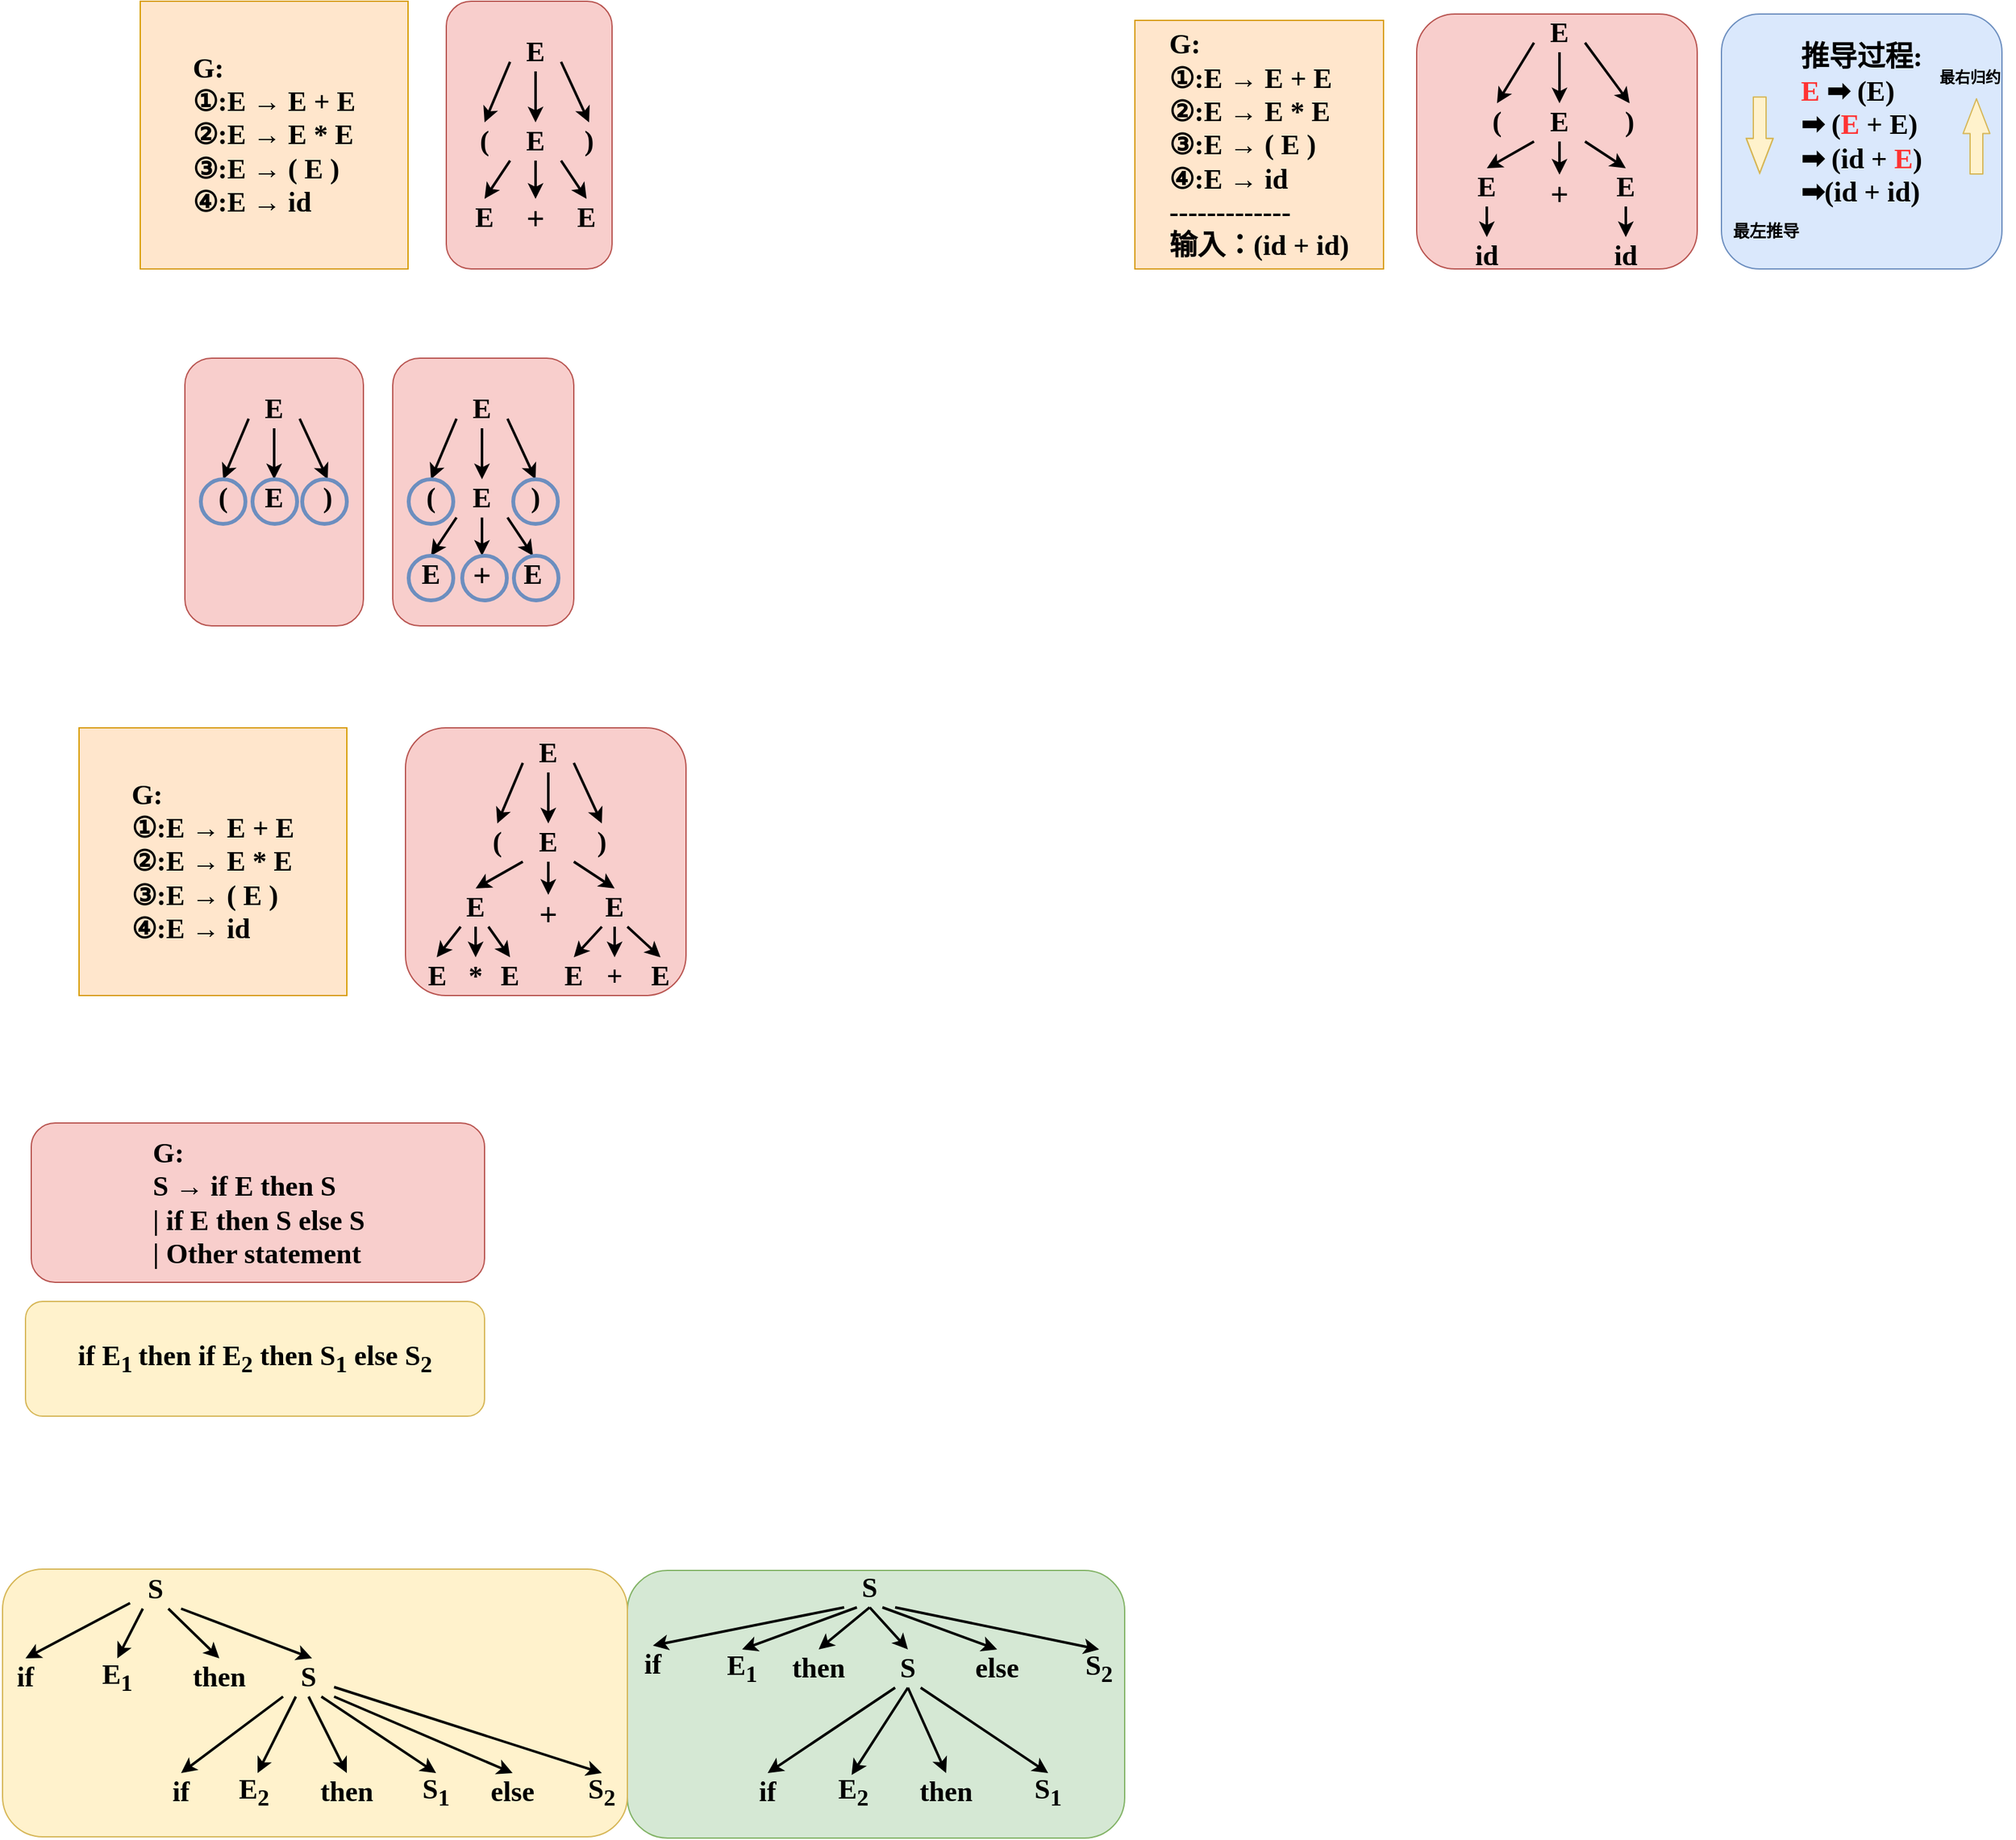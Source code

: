<mxfile version="14.5.1" type="device"><diagram id="zWPgkWNmWY27uH10Ckur" name="第 1 页"><mxGraphModel dx="853" dy="487" grid="1" gridSize="10" guides="1" tooltips="1" connect="1" arrows="1" fold="1" page="1" pageScale="1" pageWidth="827" pageHeight="1169" math="0" shadow="0"><root><mxCell id="0"/><mxCell id="1" parent="0"/><mxCell id="P1AYSlD_xzMt1r6g79AF-29" value="&lt;div style=&quot;text-align: left&quot;&gt;&lt;b style=&quot;font-size: 22px&quot;&gt;&lt;font face=&quot;Comic Sans MS&quot;&gt;推导过程:&lt;/font&gt;&lt;/b&gt;&lt;/div&gt;&lt;b style=&quot;font-size: 22px&quot;&gt;&lt;div style=&quot;text-align: left&quot;&gt;&lt;b&gt;&lt;font face=&quot;Comic Sans MS&quot;&gt;&lt;font color=&quot;#ff3333&quot;&gt;E&lt;/font&gt; ➡ (E)&lt;/font&gt;&lt;/b&gt;&lt;/div&gt;&lt;/b&gt;&lt;b style=&quot;font-size: 22px&quot;&gt;&lt;div style=&quot;text-align: left&quot;&gt;&lt;b&gt;&lt;font face=&quot;Comic Sans MS&quot;&gt;➡ (&lt;font color=&quot;#ff3333&quot;&gt;E&lt;/font&gt; + E)&lt;/font&gt;&lt;/b&gt;&lt;/div&gt;&lt;/b&gt;&lt;b style=&quot;font-size: 22px&quot;&gt;&lt;div style=&quot;text-align: left&quot;&gt;&lt;b&gt;&lt;font face=&quot;Comic Sans MS&quot;&gt;➡ (id + &lt;font color=&quot;#ff3333&quot;&gt;E&lt;/font&gt;)&lt;/font&gt;&lt;/b&gt;&lt;/div&gt;&lt;/b&gt;&lt;b style=&quot;font-size: 22px&quot;&gt;&lt;div style=&quot;text-align: left&quot;&gt;&lt;b&gt;&lt;font face=&quot;Comic Sans MS&quot;&gt;➡(id + id)&lt;/font&gt;&lt;/b&gt;&lt;/div&gt;&lt;/b&gt;&lt;b style=&quot;font-size: 22px&quot;&gt;&lt;font face=&quot;Comic Sans MS&quot; style=&quot;font-size: 22px&quot;&gt;&lt;br&gt;&lt;/font&gt;&lt;/b&gt;" style="rounded=1;whiteSpace=wrap;html=1;fillColor=#dae8fc;strokeColor=#6c8ebf;" vertex="1" parent="1"><mxGeometry x="1370" y="70" width="220" height="200" as="geometry"/></mxCell><mxCell id="THvR6s5AXf5VP6caWyhC-154" value="&lt;div style=&quot;text-align: left&quot;&gt;&lt;br&gt;&lt;/div&gt;" style="rounded=1;whiteSpace=wrap;html=1;fillColor=#d5e8d4;strokeColor=#82b366;" parent="1" vertex="1"><mxGeometry x="512" y="1291" width="390" height="210" as="geometry"/></mxCell><mxCell id="THvR6s5AXf5VP6caWyhC-153" value="&lt;div style=&quot;text-align: left&quot;&gt;&lt;br&gt;&lt;/div&gt;" style="rounded=1;whiteSpace=wrap;html=1;fillColor=#fff2cc;strokeColor=#d6b656;" parent="1" vertex="1"><mxGeometry x="22" y="1290" width="490" height="210" as="geometry"/></mxCell><mxCell id="THvR6s5AXf5VP6caWyhC-16" value="" style="rounded=1;whiteSpace=wrap;html=1;fillColor=#f8cecc;strokeColor=#b85450;" parent="1" vertex="1"><mxGeometry x="370" y="60" width="130" height="210" as="geometry"/></mxCell><mxCell id="THvR6s5AXf5VP6caWyhC-1" value="&lt;div style=&quot;text-align: left&quot;&gt;&lt;b&gt;&lt;font face=&quot;Comic Sans MS&quot; style=&quot;font-size: 22px&quot;&gt;G:&lt;/font&gt;&lt;/b&gt;&lt;/div&gt;&lt;div style=&quot;text-align: left&quot;&gt;&lt;font face=&quot;Comic Sans MS&quot;&gt;&lt;span style=&quot;font-size: 22px&quot;&gt;&lt;b&gt;①:E → E + E&lt;/b&gt;&lt;/span&gt;&lt;/font&gt;&lt;/div&gt;&lt;div style=&quot;text-align: left&quot;&gt;&lt;font face=&quot;Comic Sans MS&quot;&gt;&lt;span style=&quot;font-size: 22px&quot;&gt;&lt;b&gt;②:E → E * E&lt;/b&gt;&lt;/span&gt;&lt;/font&gt;&lt;/div&gt;&lt;div style=&quot;text-align: left&quot;&gt;&lt;font face=&quot;Comic Sans MS&quot;&gt;&lt;span style=&quot;font-size: 22px&quot;&gt;&lt;b&gt;③:E → ( E )&lt;/b&gt;&lt;/span&gt;&lt;/font&gt;&lt;/div&gt;&lt;div style=&quot;text-align: left&quot;&gt;&lt;font face=&quot;Comic Sans MS&quot;&gt;&lt;span style=&quot;font-size: 22px&quot;&gt;&lt;b&gt;④:E → id&lt;/b&gt;&lt;/span&gt;&lt;/font&gt;&lt;/div&gt;" style="whiteSpace=wrap;html=1;aspect=fixed;fillColor=#ffe6cc;strokeColor=#d79b00;" parent="1" vertex="1"><mxGeometry x="130" y="60" width="210" height="210" as="geometry"/></mxCell><mxCell id="THvR6s5AXf5VP6caWyhC-9" style="rounded=0;orthogonalLoop=1;jettySize=auto;html=1;exitX=0;exitY=0.75;exitDx=0;exitDy=0;entryX=0.5;entryY=0;entryDx=0;entryDy=0;strokeWidth=2;" parent="1" source="THvR6s5AXf5VP6caWyhC-2" target="THvR6s5AXf5VP6caWyhC-5" edge="1"><mxGeometry relative="1" as="geometry"/></mxCell><mxCell id="THvR6s5AXf5VP6caWyhC-10" style="edgeStyle=none;orthogonalLoop=1;jettySize=auto;html=1;exitX=1;exitY=0.75;exitDx=0;exitDy=0;entryX=0.5;entryY=0;entryDx=0;entryDy=0;strokeWidth=2;" parent="1" source="THvR6s5AXf5VP6caWyhC-2" target="THvR6s5AXf5VP6caWyhC-4" edge="1"><mxGeometry relative="1" as="geometry"/></mxCell><mxCell id="THvR6s5AXf5VP6caWyhC-12" style="edgeStyle=none;orthogonalLoop=1;jettySize=auto;html=1;entryX=0.5;entryY=0;entryDx=0;entryDy=0;strokeWidth=2;" parent="1" source="THvR6s5AXf5VP6caWyhC-2" target="THvR6s5AXf5VP6caWyhC-11" edge="1"><mxGeometry relative="1" as="geometry"/></mxCell><mxCell id="THvR6s5AXf5VP6caWyhC-2" value="&lt;b&gt;&lt;font style=&quot;font-size: 22px&quot; face=&quot;Comic Sans MS&quot;&gt;E&lt;/font&gt;&lt;/b&gt;" style="text;html=1;strokeColor=none;fillColor=none;align=center;verticalAlign=middle;whiteSpace=wrap;rounded=0;" parent="1" vertex="1"><mxGeometry x="420" y="85" width="40" height="30" as="geometry"/></mxCell><mxCell id="THvR6s5AXf5VP6caWyhC-3" value="&lt;b&gt;&lt;font style=&quot;font-size: 22px&quot; face=&quot;Comic Sans MS&quot;&gt;E&lt;/font&gt;&lt;/b&gt;" style="text;html=1;strokeColor=none;fillColor=none;align=center;verticalAlign=middle;whiteSpace=wrap;rounded=0;" parent="1" vertex="1"><mxGeometry x="380" y="215" width="40" height="30" as="geometry"/></mxCell><mxCell id="THvR6s5AXf5VP6caWyhC-4" value="&lt;b&gt;&lt;font style=&quot;font-size: 22px&quot; face=&quot;Comic Sans MS&quot;&gt;)&lt;/font&gt;&lt;/b&gt;" style="text;html=1;strokeColor=none;fillColor=none;align=center;verticalAlign=middle;whiteSpace=wrap;rounded=0;" parent="1" vertex="1"><mxGeometry x="462" y="155" width="40" height="30" as="geometry"/></mxCell><mxCell id="THvR6s5AXf5VP6caWyhC-5" value="&lt;b&gt;&lt;font style=&quot;font-size: 22px&quot; face=&quot;Comic Sans MS&quot;&gt;(&lt;/font&gt;&lt;/b&gt;" style="text;html=1;strokeColor=none;fillColor=none;align=center;verticalAlign=middle;whiteSpace=wrap;rounded=0;" parent="1" vertex="1"><mxGeometry x="380" y="155" width="40" height="30" as="geometry"/></mxCell><mxCell id="THvR6s5AXf5VP6caWyhC-6" value="&lt;b&gt;&lt;font style=&quot;font-size: 25px&quot; face=&quot;Comic Sans MS&quot;&gt;+&lt;/font&gt;&lt;/b&gt;" style="text;html=1;strokeColor=none;fillColor=none;align=center;verticalAlign=middle;whiteSpace=wrap;rounded=0;" parent="1" vertex="1"><mxGeometry x="420" y="215" width="40" height="30" as="geometry"/></mxCell><mxCell id="THvR6s5AXf5VP6caWyhC-7" value="&lt;b&gt;&lt;font style=&quot;font-size: 22px&quot; face=&quot;Comic Sans MS&quot;&gt;E&lt;/font&gt;&lt;/b&gt;" style="text;html=1;strokeColor=none;fillColor=none;align=center;verticalAlign=middle;whiteSpace=wrap;rounded=0;" parent="1" vertex="1"><mxGeometry x="460" y="215" width="40" height="30" as="geometry"/></mxCell><mxCell id="THvR6s5AXf5VP6caWyhC-13" style="edgeStyle=none;orthogonalLoop=1;jettySize=auto;html=1;exitX=0;exitY=1;exitDx=0;exitDy=0;entryX=0.5;entryY=0;entryDx=0;entryDy=0;strokeWidth=2;" parent="1" source="THvR6s5AXf5VP6caWyhC-11" target="THvR6s5AXf5VP6caWyhC-3" edge="1"><mxGeometry relative="1" as="geometry"/></mxCell><mxCell id="THvR6s5AXf5VP6caWyhC-14" style="edgeStyle=none;orthogonalLoop=1;jettySize=auto;html=1;exitX=1;exitY=1;exitDx=0;exitDy=0;entryX=0.5;entryY=0;entryDx=0;entryDy=0;strokeWidth=2;" parent="1" source="THvR6s5AXf5VP6caWyhC-11" target="THvR6s5AXf5VP6caWyhC-7" edge="1"><mxGeometry relative="1" as="geometry"/></mxCell><mxCell id="THvR6s5AXf5VP6caWyhC-15" style="edgeStyle=none;orthogonalLoop=1;jettySize=auto;html=1;exitX=0.5;exitY=1;exitDx=0;exitDy=0;entryX=0.5;entryY=0;entryDx=0;entryDy=0;strokeWidth=2;" parent="1" source="THvR6s5AXf5VP6caWyhC-11" target="THvR6s5AXf5VP6caWyhC-6" edge="1"><mxGeometry relative="1" as="geometry"/></mxCell><mxCell id="THvR6s5AXf5VP6caWyhC-11" value="&lt;b&gt;&lt;font style=&quot;font-size: 22px&quot; face=&quot;Comic Sans MS&quot;&gt;E&lt;/font&gt;&lt;/b&gt;" style="text;html=1;strokeColor=none;fillColor=none;align=center;verticalAlign=middle;whiteSpace=wrap;rounded=0;" parent="1" vertex="1"><mxGeometry x="420" y="155" width="40" height="30" as="geometry"/></mxCell><mxCell id="THvR6s5AXf5VP6caWyhC-31" value="" style="rounded=1;whiteSpace=wrap;html=1;fillColor=#f8cecc;strokeColor=#b85450;" parent="1" vertex="1"><mxGeometry x="165" y="340" width="140" height="210" as="geometry"/></mxCell><mxCell id="THvR6s5AXf5VP6caWyhC-32" style="rounded=0;orthogonalLoop=1;jettySize=auto;html=1;exitX=0;exitY=0.75;exitDx=0;exitDy=0;entryX=0.5;entryY=0;entryDx=0;entryDy=0;strokeWidth=2;" parent="1" source="THvR6s5AXf5VP6caWyhC-35" target="THvR6s5AXf5VP6caWyhC-38" edge="1"><mxGeometry relative="1" as="geometry"/></mxCell><mxCell id="THvR6s5AXf5VP6caWyhC-33" style="edgeStyle=none;orthogonalLoop=1;jettySize=auto;html=1;exitX=1;exitY=0.75;exitDx=0;exitDy=0;entryX=0.5;entryY=0;entryDx=0;entryDy=0;strokeWidth=2;" parent="1" source="THvR6s5AXf5VP6caWyhC-35" target="THvR6s5AXf5VP6caWyhC-37" edge="1"><mxGeometry relative="1" as="geometry"/></mxCell><mxCell id="THvR6s5AXf5VP6caWyhC-34" style="edgeStyle=none;orthogonalLoop=1;jettySize=auto;html=1;entryX=0.5;entryY=0;entryDx=0;entryDy=0;strokeWidth=2;" parent="1" source="THvR6s5AXf5VP6caWyhC-35" target="THvR6s5AXf5VP6caWyhC-44" edge="1"><mxGeometry relative="1" as="geometry"/></mxCell><mxCell id="THvR6s5AXf5VP6caWyhC-35" value="&lt;b&gt;&lt;font style=&quot;font-size: 22px&quot; face=&quot;Comic Sans MS&quot;&gt;E&lt;/font&gt;&lt;/b&gt;" style="text;html=1;strokeColor=none;fillColor=none;align=center;verticalAlign=middle;whiteSpace=wrap;rounded=0;" parent="1" vertex="1"><mxGeometry x="215" y="365" width="40" height="30" as="geometry"/></mxCell><mxCell id="THvR6s5AXf5VP6caWyhC-37" value="&lt;b&gt;&lt;font style=&quot;font-size: 22px&quot; face=&quot;Comic Sans MS&quot;&gt;)&lt;/font&gt;&lt;/b&gt;" style="text;html=1;strokeColor=none;fillColor=none;align=center;verticalAlign=middle;whiteSpace=wrap;rounded=0;" parent="1" vertex="1"><mxGeometry x="257" y="435" width="40" height="30" as="geometry"/></mxCell><mxCell id="THvR6s5AXf5VP6caWyhC-38" value="&lt;b&gt;&lt;font style=&quot;font-size: 22px&quot; face=&quot;Comic Sans MS&quot;&gt;(&lt;/font&gt;&lt;/b&gt;" style="text;html=1;strokeColor=none;fillColor=none;align=center;verticalAlign=middle;whiteSpace=wrap;rounded=0;" parent="1" vertex="1"><mxGeometry x="175" y="435" width="40" height="30" as="geometry"/></mxCell><mxCell id="THvR6s5AXf5VP6caWyhC-44" value="&lt;b&gt;&lt;font style=&quot;font-size: 22px&quot; face=&quot;Comic Sans MS&quot;&gt;E&lt;/font&gt;&lt;/b&gt;" style="text;html=1;strokeColor=none;fillColor=none;align=center;verticalAlign=middle;whiteSpace=wrap;rounded=0;" parent="1" vertex="1"><mxGeometry x="215" y="435" width="40" height="30" as="geometry"/></mxCell><mxCell id="THvR6s5AXf5VP6caWyhC-45" value="" style="rounded=1;whiteSpace=wrap;html=1;fillColor=#f8cecc;strokeColor=#b85450;" parent="1" vertex="1"><mxGeometry x="328" y="340" width="142" height="210" as="geometry"/></mxCell><mxCell id="THvR6s5AXf5VP6caWyhC-46" style="rounded=0;orthogonalLoop=1;jettySize=auto;html=1;exitX=0;exitY=0.75;exitDx=0;exitDy=0;entryX=0.5;entryY=0;entryDx=0;entryDy=0;strokeWidth=2;" parent="1" source="THvR6s5AXf5VP6caWyhC-49" target="THvR6s5AXf5VP6caWyhC-52" edge="1"><mxGeometry relative="1" as="geometry"/></mxCell><mxCell id="THvR6s5AXf5VP6caWyhC-47" style="edgeStyle=none;orthogonalLoop=1;jettySize=auto;html=1;exitX=1;exitY=0.75;exitDx=0;exitDy=0;entryX=0.5;entryY=0;entryDx=0;entryDy=0;strokeWidth=2;" parent="1" source="THvR6s5AXf5VP6caWyhC-49" target="THvR6s5AXf5VP6caWyhC-51" edge="1"><mxGeometry relative="1" as="geometry"/></mxCell><mxCell id="THvR6s5AXf5VP6caWyhC-48" style="edgeStyle=none;orthogonalLoop=1;jettySize=auto;html=1;entryX=0.5;entryY=0;entryDx=0;entryDy=0;strokeWidth=2;" parent="1" source="THvR6s5AXf5VP6caWyhC-49" target="THvR6s5AXf5VP6caWyhC-58" edge="1"><mxGeometry relative="1" as="geometry"/></mxCell><mxCell id="THvR6s5AXf5VP6caWyhC-49" value="&lt;b&gt;&lt;font style=&quot;font-size: 22px&quot; face=&quot;Comic Sans MS&quot;&gt;E&lt;/font&gt;&lt;/b&gt;" style="text;html=1;strokeColor=none;fillColor=none;align=center;verticalAlign=middle;whiteSpace=wrap;rounded=0;" parent="1" vertex="1"><mxGeometry x="378" y="365" width="40" height="30" as="geometry"/></mxCell><mxCell id="THvR6s5AXf5VP6caWyhC-50" value="&lt;b&gt;&lt;font style=&quot;font-size: 22px&quot; face=&quot;Comic Sans MS&quot;&gt;E&lt;/font&gt;&lt;/b&gt;" style="text;html=1;strokeColor=none;fillColor=none;align=center;verticalAlign=middle;whiteSpace=wrap;rounded=0;" parent="1" vertex="1"><mxGeometry x="338" y="495" width="40" height="30" as="geometry"/></mxCell><mxCell id="THvR6s5AXf5VP6caWyhC-51" value="&lt;b&gt;&lt;font style=&quot;font-size: 22px&quot; face=&quot;Comic Sans MS&quot;&gt;)&lt;/font&gt;&lt;/b&gt;" style="text;html=1;strokeColor=none;fillColor=none;align=center;verticalAlign=middle;whiteSpace=wrap;rounded=0;" parent="1" vertex="1"><mxGeometry x="420" y="435" width="40" height="30" as="geometry"/></mxCell><mxCell id="THvR6s5AXf5VP6caWyhC-52" value="&lt;b&gt;&lt;font style=&quot;font-size: 22px&quot; face=&quot;Comic Sans MS&quot;&gt;(&lt;/font&gt;&lt;/b&gt;" style="text;html=1;strokeColor=none;fillColor=none;align=center;verticalAlign=middle;whiteSpace=wrap;rounded=0;" parent="1" vertex="1"><mxGeometry x="338" y="435" width="40" height="30" as="geometry"/></mxCell><mxCell id="THvR6s5AXf5VP6caWyhC-53" value="&lt;b&gt;&lt;font style=&quot;font-size: 25px&quot; face=&quot;Comic Sans MS&quot;&gt;+&lt;/font&gt;&lt;/b&gt;" style="text;html=1;strokeColor=none;fillColor=none;align=center;verticalAlign=middle;whiteSpace=wrap;rounded=0;" parent="1" vertex="1"><mxGeometry x="378" y="495" width="40" height="30" as="geometry"/></mxCell><mxCell id="THvR6s5AXf5VP6caWyhC-54" value="&lt;b&gt;&lt;font style=&quot;font-size: 22px&quot; face=&quot;Comic Sans MS&quot;&gt;E&lt;/font&gt;&lt;/b&gt;" style="text;html=1;strokeColor=none;fillColor=none;align=center;verticalAlign=middle;whiteSpace=wrap;rounded=0;" parent="1" vertex="1"><mxGeometry x="418" y="495" width="40" height="30" as="geometry"/></mxCell><mxCell id="THvR6s5AXf5VP6caWyhC-55" style="edgeStyle=none;orthogonalLoop=1;jettySize=auto;html=1;exitX=0;exitY=1;exitDx=0;exitDy=0;entryX=0.5;entryY=0;entryDx=0;entryDy=0;strokeWidth=2;" parent="1" source="THvR6s5AXf5VP6caWyhC-58" target="THvR6s5AXf5VP6caWyhC-50" edge="1"><mxGeometry relative="1" as="geometry"/></mxCell><mxCell id="THvR6s5AXf5VP6caWyhC-56" style="edgeStyle=none;orthogonalLoop=1;jettySize=auto;html=1;exitX=1;exitY=1;exitDx=0;exitDy=0;entryX=0.5;entryY=0;entryDx=0;entryDy=0;strokeWidth=2;" parent="1" source="THvR6s5AXf5VP6caWyhC-58" target="THvR6s5AXf5VP6caWyhC-54" edge="1"><mxGeometry relative="1" as="geometry"/></mxCell><mxCell id="THvR6s5AXf5VP6caWyhC-57" style="edgeStyle=none;orthogonalLoop=1;jettySize=auto;html=1;exitX=0.5;exitY=1;exitDx=0;exitDy=0;entryX=0.5;entryY=0;entryDx=0;entryDy=0;strokeWidth=2;" parent="1" source="THvR6s5AXf5VP6caWyhC-58" target="THvR6s5AXf5VP6caWyhC-53" edge="1"><mxGeometry relative="1" as="geometry"/></mxCell><mxCell id="THvR6s5AXf5VP6caWyhC-58" value="&lt;b&gt;&lt;font style=&quot;font-size: 22px&quot; face=&quot;Comic Sans MS&quot;&gt;E&lt;/font&gt;&lt;/b&gt;" style="text;html=1;strokeColor=none;fillColor=none;align=center;verticalAlign=middle;whiteSpace=wrap;rounded=0;" parent="1" vertex="1"><mxGeometry x="378" y="435" width="40" height="30" as="geometry"/></mxCell><mxCell id="THvR6s5AXf5VP6caWyhC-59" value="" style="ellipse;whiteSpace=wrap;html=1;aspect=fixed;strokeColor=#6c8ebf;fillColor=none;strokeWidth=3;" parent="1" vertex="1"><mxGeometry x="177.5" y="435" width="35" height="35" as="geometry"/></mxCell><mxCell id="THvR6s5AXf5VP6caWyhC-60" value="" style="ellipse;whiteSpace=wrap;html=1;aspect=fixed;strokeColor=#6c8ebf;fillColor=none;strokeWidth=3;" parent="1" vertex="1"><mxGeometry x="218" y="435" width="35" height="35" as="geometry"/></mxCell><mxCell id="THvR6s5AXf5VP6caWyhC-61" value="" style="ellipse;whiteSpace=wrap;html=1;aspect=fixed;strokeColor=#6c8ebf;fillColor=none;strokeWidth=3;" parent="1" vertex="1"><mxGeometry x="257" y="435" width="35" height="35" as="geometry"/></mxCell><mxCell id="THvR6s5AXf5VP6caWyhC-63" value="" style="ellipse;whiteSpace=wrap;html=1;aspect=fixed;strokeColor=#6c8ebf;fillColor=none;strokeWidth=3;" parent="1" vertex="1"><mxGeometry x="340.5" y="435" width="35" height="35" as="geometry"/></mxCell><mxCell id="THvR6s5AXf5VP6caWyhC-64" value="" style="ellipse;whiteSpace=wrap;html=1;aspect=fixed;strokeColor=#6c8ebf;fillColor=none;strokeWidth=3;" parent="1" vertex="1"><mxGeometry x="423" y="495" width="35" height="35" as="geometry"/></mxCell><mxCell id="THvR6s5AXf5VP6caWyhC-65" value="" style="ellipse;whiteSpace=wrap;html=1;aspect=fixed;strokeColor=#6c8ebf;fillColor=none;strokeWidth=3;" parent="1" vertex="1"><mxGeometry x="340.5" y="495" width="35" height="35" as="geometry"/></mxCell><mxCell id="THvR6s5AXf5VP6caWyhC-66" value="" style="ellipse;whiteSpace=wrap;html=1;aspect=fixed;strokeColor=#6c8ebf;fillColor=none;strokeWidth=3;" parent="1" vertex="1"><mxGeometry x="382.5" y="495" width="35" height="35" as="geometry"/></mxCell><mxCell id="THvR6s5AXf5VP6caWyhC-67" value="" style="ellipse;whiteSpace=wrap;html=1;aspect=fixed;strokeColor=#6c8ebf;fillColor=none;strokeWidth=3;" parent="1" vertex="1"><mxGeometry x="422.5" y="435" width="35" height="35" as="geometry"/></mxCell><mxCell id="THvR6s5AXf5VP6caWyhC-69" value="" style="rounded=1;whiteSpace=wrap;html=1;fillColor=#f8cecc;strokeColor=#b85450;" parent="1" vertex="1"><mxGeometry x="338" y="630" width="220" height="210" as="geometry"/></mxCell><mxCell id="THvR6s5AXf5VP6caWyhC-70" value="&lt;div style=&quot;text-align: left&quot;&gt;&lt;b&gt;&lt;font face=&quot;Comic Sans MS&quot; style=&quot;font-size: 22px&quot;&gt;G:&lt;/font&gt;&lt;/b&gt;&lt;/div&gt;&lt;div style=&quot;text-align: left&quot;&gt;&lt;font face=&quot;Comic Sans MS&quot;&gt;&lt;span style=&quot;font-size: 22px&quot;&gt;&lt;b&gt;①:E → E + E&lt;/b&gt;&lt;/span&gt;&lt;/font&gt;&lt;/div&gt;&lt;div style=&quot;text-align: left&quot;&gt;&lt;font face=&quot;Comic Sans MS&quot;&gt;&lt;span style=&quot;font-size: 22px&quot;&gt;&lt;b&gt;②:E → E * E&lt;/b&gt;&lt;/span&gt;&lt;/font&gt;&lt;/div&gt;&lt;div style=&quot;text-align: left&quot;&gt;&lt;font face=&quot;Comic Sans MS&quot;&gt;&lt;span style=&quot;font-size: 22px&quot;&gt;&lt;b&gt;③:E → ( E )&lt;/b&gt;&lt;/span&gt;&lt;/font&gt;&lt;/div&gt;&lt;div style=&quot;text-align: left&quot;&gt;&lt;font face=&quot;Comic Sans MS&quot;&gt;&lt;span style=&quot;font-size: 22px&quot;&gt;&lt;b&gt;④:E → id&lt;/b&gt;&lt;/span&gt;&lt;/font&gt;&lt;/div&gt;" style="whiteSpace=wrap;html=1;aspect=fixed;fillColor=#ffe6cc;strokeColor=#d79b00;" parent="1" vertex="1"><mxGeometry x="82" y="630" width="210" height="210" as="geometry"/></mxCell><mxCell id="THvR6s5AXf5VP6caWyhC-71" style="rounded=0;orthogonalLoop=1;jettySize=auto;html=1;exitX=0;exitY=0.75;exitDx=0;exitDy=0;entryX=0.5;entryY=0;entryDx=0;entryDy=0;strokeWidth=2;" parent="1" source="THvR6s5AXf5VP6caWyhC-74" target="THvR6s5AXf5VP6caWyhC-77" edge="1"><mxGeometry relative="1" as="geometry"/></mxCell><mxCell id="THvR6s5AXf5VP6caWyhC-72" style="edgeStyle=none;orthogonalLoop=1;jettySize=auto;html=1;exitX=1;exitY=0.75;exitDx=0;exitDy=0;entryX=0.5;entryY=0;entryDx=0;entryDy=0;strokeWidth=2;" parent="1" source="THvR6s5AXf5VP6caWyhC-74" target="THvR6s5AXf5VP6caWyhC-76" edge="1"><mxGeometry relative="1" as="geometry"/></mxCell><mxCell id="THvR6s5AXf5VP6caWyhC-73" style="edgeStyle=none;orthogonalLoop=1;jettySize=auto;html=1;entryX=0.5;entryY=0;entryDx=0;entryDy=0;strokeWidth=2;" parent="1" source="THvR6s5AXf5VP6caWyhC-74" target="THvR6s5AXf5VP6caWyhC-83" edge="1"><mxGeometry relative="1" as="geometry"/></mxCell><mxCell id="THvR6s5AXf5VP6caWyhC-74" value="&lt;b&gt;&lt;font style=&quot;font-size: 22px&quot; face=&quot;Comic Sans MS&quot;&gt;E&lt;/font&gt;&lt;/b&gt;" style="text;html=1;strokeColor=none;fillColor=none;align=center;verticalAlign=middle;whiteSpace=wrap;rounded=0;" parent="1" vertex="1"><mxGeometry x="430" y="635" width="40" height="30" as="geometry"/></mxCell><mxCell id="THvR6s5AXf5VP6caWyhC-88" style="edgeStyle=none;orthogonalLoop=1;jettySize=auto;html=1;entryX=0.5;entryY=0;entryDx=0;entryDy=0;strokeWidth=2;" parent="1" source="THvR6s5AXf5VP6caWyhC-75" target="THvR6s5AXf5VP6caWyhC-85" edge="1"><mxGeometry relative="1" as="geometry"/></mxCell><mxCell id="THvR6s5AXf5VP6caWyhC-89" style="edgeStyle=none;orthogonalLoop=1;jettySize=auto;html=1;exitX=0.75;exitY=1;exitDx=0;exitDy=0;entryX=0.5;entryY=0;entryDx=0;entryDy=0;strokeWidth=2;" parent="1" source="THvR6s5AXf5VP6caWyhC-75" target="THvR6s5AXf5VP6caWyhC-84" edge="1"><mxGeometry relative="1" as="geometry"/></mxCell><mxCell id="THvR6s5AXf5VP6caWyhC-91" style="edgeStyle=none;orthogonalLoop=1;jettySize=auto;html=1;exitX=0.5;exitY=1;exitDx=0;exitDy=0;entryX=0.5;entryY=0;entryDx=0;entryDy=0;strokeWidth=2;" parent="1" source="THvR6s5AXf5VP6caWyhC-75" target="THvR6s5AXf5VP6caWyhC-90" edge="1"><mxGeometry relative="1" as="geometry"/></mxCell><mxCell id="THvR6s5AXf5VP6caWyhC-75" value="&lt;b&gt;&lt;font style=&quot;font-size: 22px&quot; face=&quot;Comic Sans MS&quot;&gt;E&lt;/font&gt;&lt;/b&gt;" style="text;html=1;strokeColor=none;fillColor=none;align=center;verticalAlign=middle;whiteSpace=wrap;rounded=0;" parent="1" vertex="1"><mxGeometry x="373" y="756" width="40" height="30" as="geometry"/></mxCell><mxCell id="THvR6s5AXf5VP6caWyhC-76" value="&lt;b&gt;&lt;font style=&quot;font-size: 22px&quot; face=&quot;Comic Sans MS&quot;&gt;)&lt;/font&gt;&lt;/b&gt;" style="text;html=1;strokeColor=none;fillColor=none;align=center;verticalAlign=middle;whiteSpace=wrap;rounded=0;" parent="1" vertex="1"><mxGeometry x="472" y="705" width="40" height="30" as="geometry"/></mxCell><mxCell id="THvR6s5AXf5VP6caWyhC-77" value="&lt;b&gt;&lt;font style=&quot;font-size: 22px&quot; face=&quot;Comic Sans MS&quot;&gt;(&lt;/font&gt;&lt;/b&gt;" style="text;html=1;strokeColor=none;fillColor=none;align=center;verticalAlign=middle;whiteSpace=wrap;rounded=0;" parent="1" vertex="1"><mxGeometry x="390" y="705" width="40" height="30" as="geometry"/></mxCell><mxCell id="THvR6s5AXf5VP6caWyhC-78" value="&lt;b&gt;&lt;font style=&quot;font-size: 25px&quot; face=&quot;Comic Sans MS&quot;&gt;+&lt;/font&gt;&lt;/b&gt;" style="text;html=1;strokeColor=none;fillColor=none;align=center;verticalAlign=middle;whiteSpace=wrap;rounded=0;" parent="1" vertex="1"><mxGeometry x="430" y="761" width="40" height="30" as="geometry"/></mxCell><mxCell id="THvR6s5AXf5VP6caWyhC-93" style="edgeStyle=none;orthogonalLoop=1;jettySize=auto;html=1;exitX=0.25;exitY=1;exitDx=0;exitDy=0;entryX=0.5;entryY=0;entryDx=0;entryDy=0;strokeWidth=2;" parent="1" source="THvR6s5AXf5VP6caWyhC-79" target="THvR6s5AXf5VP6caWyhC-87" edge="1"><mxGeometry relative="1" as="geometry"/></mxCell><mxCell id="THvR6s5AXf5VP6caWyhC-94" style="edgeStyle=none;orthogonalLoop=1;jettySize=auto;html=1;exitX=0.75;exitY=1;exitDx=0;exitDy=0;entryX=0.5;entryY=0;entryDx=0;entryDy=0;strokeWidth=2;" parent="1" source="THvR6s5AXf5VP6caWyhC-79" target="THvR6s5AXf5VP6caWyhC-86" edge="1"><mxGeometry relative="1" as="geometry"/></mxCell><mxCell id="THvR6s5AXf5VP6caWyhC-95" style="edgeStyle=none;orthogonalLoop=1;jettySize=auto;html=1;exitX=0.5;exitY=1;exitDx=0;exitDy=0;entryX=0.5;entryY=0;entryDx=0;entryDy=0;strokeWidth=2;" parent="1" source="THvR6s5AXf5VP6caWyhC-79" target="THvR6s5AXf5VP6caWyhC-92" edge="1"><mxGeometry relative="1" as="geometry"/></mxCell><mxCell id="THvR6s5AXf5VP6caWyhC-79" value="&lt;b&gt;&lt;font style=&quot;font-size: 22px&quot; face=&quot;Comic Sans MS&quot;&gt;E&lt;/font&gt;&lt;/b&gt;" style="text;html=1;strokeColor=none;fillColor=none;align=center;verticalAlign=middle;whiteSpace=wrap;rounded=0;" parent="1" vertex="1"><mxGeometry x="482" y="756" width="40" height="30" as="geometry"/></mxCell><mxCell id="THvR6s5AXf5VP6caWyhC-80" style="edgeStyle=none;orthogonalLoop=1;jettySize=auto;html=1;exitX=0;exitY=1;exitDx=0;exitDy=0;entryX=0.5;entryY=0;entryDx=0;entryDy=0;strokeWidth=2;" parent="1" source="THvR6s5AXf5VP6caWyhC-83" target="THvR6s5AXf5VP6caWyhC-75" edge="1"><mxGeometry relative="1" as="geometry"/></mxCell><mxCell id="THvR6s5AXf5VP6caWyhC-81" style="edgeStyle=none;orthogonalLoop=1;jettySize=auto;html=1;exitX=1;exitY=1;exitDx=0;exitDy=0;entryX=0.5;entryY=0;entryDx=0;entryDy=0;strokeWidth=2;" parent="1" source="THvR6s5AXf5VP6caWyhC-83" target="THvR6s5AXf5VP6caWyhC-79" edge="1"><mxGeometry relative="1" as="geometry"/></mxCell><mxCell id="THvR6s5AXf5VP6caWyhC-82" style="edgeStyle=none;orthogonalLoop=1;jettySize=auto;html=1;exitX=0.5;exitY=1;exitDx=0;exitDy=0;entryX=0.5;entryY=0;entryDx=0;entryDy=0;strokeWidth=2;" parent="1" source="THvR6s5AXf5VP6caWyhC-83" target="THvR6s5AXf5VP6caWyhC-78" edge="1"><mxGeometry relative="1" as="geometry"/></mxCell><mxCell id="THvR6s5AXf5VP6caWyhC-83" value="&lt;b&gt;&lt;font style=&quot;font-size: 22px&quot; face=&quot;Comic Sans MS&quot;&gt;E&lt;/font&gt;&lt;/b&gt;" style="text;html=1;strokeColor=none;fillColor=none;align=center;verticalAlign=middle;whiteSpace=wrap;rounded=0;" parent="1" vertex="1"><mxGeometry x="430" y="705" width="40" height="30" as="geometry"/></mxCell><mxCell id="THvR6s5AXf5VP6caWyhC-84" value="&lt;b&gt;&lt;font style=&quot;font-size: 22px&quot; face=&quot;Comic Sans MS&quot;&gt;E&lt;/font&gt;&lt;/b&gt;" style="text;html=1;strokeColor=none;fillColor=none;align=center;verticalAlign=middle;whiteSpace=wrap;rounded=0;" parent="1" vertex="1"><mxGeometry x="400" y="810" width="40" height="30" as="geometry"/></mxCell><mxCell id="THvR6s5AXf5VP6caWyhC-85" value="&lt;b&gt;&lt;font style=&quot;font-size: 22px&quot; face=&quot;Comic Sans MS&quot;&gt;E&lt;/font&gt;&lt;/b&gt;" style="text;html=1;strokeColor=none;fillColor=none;align=center;verticalAlign=middle;whiteSpace=wrap;rounded=0;" parent="1" vertex="1"><mxGeometry x="342.5" y="810" width="40" height="30" as="geometry"/></mxCell><mxCell id="THvR6s5AXf5VP6caWyhC-86" value="&lt;b&gt;&lt;font style=&quot;font-size: 22px&quot; face=&quot;Comic Sans MS&quot;&gt;E&lt;/font&gt;&lt;/b&gt;" style="text;html=1;strokeColor=none;fillColor=none;align=center;verticalAlign=middle;whiteSpace=wrap;rounded=0;" parent="1" vertex="1"><mxGeometry x="518" y="810" width="40" height="30" as="geometry"/></mxCell><mxCell id="THvR6s5AXf5VP6caWyhC-87" value="&lt;b&gt;&lt;font style=&quot;font-size: 22px&quot; face=&quot;Comic Sans MS&quot;&gt;E&lt;/font&gt;&lt;/b&gt;" style="text;html=1;strokeColor=none;fillColor=none;align=center;verticalAlign=middle;whiteSpace=wrap;rounded=0;" parent="1" vertex="1"><mxGeometry x="450" y="810" width="40" height="30" as="geometry"/></mxCell><mxCell id="THvR6s5AXf5VP6caWyhC-90" value="&lt;b&gt;&lt;font style=&quot;font-size: 22px&quot; face=&quot;Comic Sans MS&quot;&gt;*&lt;/font&gt;&lt;/b&gt;" style="text;html=1;strokeColor=none;fillColor=none;align=center;verticalAlign=middle;whiteSpace=wrap;rounded=0;" parent="1" vertex="1"><mxGeometry x="373" y="810" width="40" height="30" as="geometry"/></mxCell><mxCell id="THvR6s5AXf5VP6caWyhC-92" value="&lt;b&gt;&lt;font style=&quot;font-size: 22px&quot; face=&quot;Comic Sans MS&quot;&gt;+&lt;/font&gt;&lt;/b&gt;" style="text;html=1;strokeColor=none;fillColor=none;align=center;verticalAlign=middle;whiteSpace=wrap;rounded=0;" parent="1" vertex="1"><mxGeometry x="482" y="810" width="40" height="30" as="geometry"/></mxCell><mxCell id="THvR6s5AXf5VP6caWyhC-101" value="&lt;div style=&quot;font-family: &amp;#34;helvetica&amp;#34; ; text-align: left&quot;&gt;&lt;font face=&quot;Comic Sans MS&quot; style=&quot;font-size: 22px&quot;&gt;&lt;b&gt;G:&lt;/b&gt;&lt;/font&gt;&lt;/div&gt;&lt;div style=&quot;font-family: &amp;#34;helvetica&amp;#34; ; text-align: left&quot;&gt;&lt;font face=&quot;Comic Sans MS&quot;&gt;&lt;span style=&quot;font-size: 22px&quot;&gt;&lt;b&gt;S → if E then S&lt;/b&gt;&lt;/span&gt;&lt;/font&gt;&lt;/div&gt;&lt;div style=&quot;font-family: &amp;#34;helvetica&amp;#34; ; text-align: left&quot;&gt;&lt;font face=&quot;Comic Sans MS&quot;&gt;&lt;span style=&quot;font-size: 22px&quot;&gt;&lt;b&gt;| if E then S else S&lt;/b&gt;&lt;/span&gt;&lt;/font&gt;&lt;/div&gt;&lt;div style=&quot;font-family: &amp;#34;helvetica&amp;#34; ; text-align: left&quot;&gt;&lt;font face=&quot;Comic Sans MS&quot;&gt;&lt;span style=&quot;font-size: 22px&quot;&gt;&lt;b&gt;| Other statement&lt;/b&gt;&lt;/span&gt;&lt;/font&gt;&lt;/div&gt;" style="rounded=1;whiteSpace=wrap;html=1;fillColor=#f8cecc;strokeColor=#b85450;" parent="1" vertex="1"><mxGeometry x="44.5" y="940" width="355.5" height="125" as="geometry"/></mxCell><mxCell id="THvR6s5AXf5VP6caWyhC-102" value="&lt;div style=&quot;text-align: left&quot;&gt;&lt;font face=&quot;Comic Sans MS&quot;&gt;&lt;span style=&quot;font-size: 22px&quot;&gt;&lt;b&gt;if E&lt;sub&gt;1&amp;nbsp;&lt;/sub&gt;then if E&lt;sub&gt;2&lt;/sub&gt; then S&lt;sub&gt;1&lt;/sub&gt; else S&lt;sub&gt;2&lt;/sub&gt;&lt;/b&gt;&lt;/span&gt;&lt;/font&gt;&lt;/div&gt;" style="rounded=1;whiteSpace=wrap;html=1;fillColor=#fff2cc;strokeColor=#d6b656;" parent="1" vertex="1"><mxGeometry x="40" y="1080" width="360" height="90" as="geometry"/></mxCell><mxCell id="THvR6s5AXf5VP6caWyhC-121" style="edgeStyle=none;orthogonalLoop=1;jettySize=auto;html=1;entryX=0.5;entryY=0;entryDx=0;entryDy=0;strokeWidth=2;" parent="1" source="THvR6s5AXf5VP6caWyhC-103" target="THvR6s5AXf5VP6caWyhC-104" edge="1"><mxGeometry relative="1" as="geometry"/></mxCell><mxCell id="THvR6s5AXf5VP6caWyhC-122" style="edgeStyle=none;orthogonalLoop=1;jettySize=auto;html=1;exitX=0.25;exitY=1;exitDx=0;exitDy=0;entryX=0.5;entryY=0;entryDx=0;entryDy=0;strokeWidth=2;" parent="1" source="THvR6s5AXf5VP6caWyhC-103" target="THvR6s5AXf5VP6caWyhC-105" edge="1"><mxGeometry relative="1" as="geometry"/></mxCell><mxCell id="THvR6s5AXf5VP6caWyhC-123" style="edgeStyle=none;orthogonalLoop=1;jettySize=auto;html=1;exitX=0.75;exitY=1;exitDx=0;exitDy=0;entryX=0.5;entryY=0;entryDx=0;entryDy=0;strokeWidth=2;" parent="1" source="THvR6s5AXf5VP6caWyhC-103" target="THvR6s5AXf5VP6caWyhC-107" edge="1"><mxGeometry relative="1" as="geometry"/></mxCell><mxCell id="THvR6s5AXf5VP6caWyhC-124" style="edgeStyle=none;orthogonalLoop=1;jettySize=auto;html=1;exitX=1;exitY=1;exitDx=0;exitDy=0;entryX=0.568;entryY=-0.002;entryDx=0;entryDy=0;entryPerimeter=0;strokeWidth=2;" parent="1" source="THvR6s5AXf5VP6caWyhC-103" target="THvR6s5AXf5VP6caWyhC-109" edge="1"><mxGeometry relative="1" as="geometry"/></mxCell><mxCell id="THvR6s5AXf5VP6caWyhC-103" value="&lt;b&gt;&lt;font style=&quot;font-size: 22px&quot; face=&quot;Comic Sans MS&quot;&gt;S&lt;/font&gt;&lt;/b&gt;" style="text;html=1;strokeColor=none;fillColor=none;align=center;verticalAlign=middle;whiteSpace=wrap;rounded=0;" parent="1" vertex="1"><mxGeometry x="122" y="1291" width="40" height="30" as="geometry"/></mxCell><mxCell id="THvR6s5AXf5VP6caWyhC-104" value="&lt;b&gt;&lt;font style=&quot;font-size: 22px&quot; face=&quot;Comic Sans MS&quot;&gt;if&lt;/font&gt;&lt;/b&gt;" style="text;html=1;strokeColor=none;fillColor=none;align=center;verticalAlign=middle;whiteSpace=wrap;rounded=0;" parent="1" vertex="1"><mxGeometry x="20" y="1360" width="40" height="30" as="geometry"/></mxCell><mxCell id="THvR6s5AXf5VP6caWyhC-105" value="&lt;b style=&quot;font-family: &amp;#34;comic sans ms&amp;#34; ; font-size: 22px ; text-align: left&quot;&gt;E&lt;sub&gt;1&lt;/sub&gt;&lt;/b&gt;" style="text;html=1;strokeColor=none;fillColor=none;align=center;verticalAlign=middle;whiteSpace=wrap;rounded=0;" parent="1" vertex="1"><mxGeometry x="92" y="1360" width="40" height="30" as="geometry"/></mxCell><mxCell id="THvR6s5AXf5VP6caWyhC-107" value="&lt;b&gt;&lt;font style=&quot;font-size: 22px&quot; face=&quot;Comic Sans MS&quot;&gt;then&lt;/font&gt;&lt;/b&gt;" style="text;html=1;strokeColor=none;fillColor=none;align=center;verticalAlign=middle;whiteSpace=wrap;rounded=0;" parent="1" vertex="1"><mxGeometry x="172" y="1360" width="40" height="30" as="geometry"/></mxCell><mxCell id="THvR6s5AXf5VP6caWyhC-125" style="edgeStyle=none;orthogonalLoop=1;jettySize=auto;html=1;entryX=0.5;entryY=0;entryDx=0;entryDy=0;strokeWidth=2;" parent="1" source="THvR6s5AXf5VP6caWyhC-109" target="THvR6s5AXf5VP6caWyhC-115" edge="1"><mxGeometry relative="1" as="geometry"/></mxCell><mxCell id="THvR6s5AXf5VP6caWyhC-126" style="edgeStyle=none;orthogonalLoop=1;jettySize=auto;html=1;exitX=0.25;exitY=1;exitDx=0;exitDy=0;entryX=0.5;entryY=0;entryDx=0;entryDy=0;strokeWidth=2;" parent="1" source="THvR6s5AXf5VP6caWyhC-109" target="THvR6s5AXf5VP6caWyhC-119" edge="1"><mxGeometry relative="1" as="geometry"/></mxCell><mxCell id="THvR6s5AXf5VP6caWyhC-127" style="edgeStyle=none;orthogonalLoop=1;jettySize=auto;html=1;entryX=0.5;entryY=0;entryDx=0;entryDy=0;strokeWidth=2;exitX=0.5;exitY=1;exitDx=0;exitDy=0;" parent="1" source="THvR6s5AXf5VP6caWyhC-109" target="THvR6s5AXf5VP6caWyhC-120" edge="1"><mxGeometry relative="1" as="geometry"/></mxCell><mxCell id="THvR6s5AXf5VP6caWyhC-128" style="edgeStyle=none;orthogonalLoop=1;jettySize=auto;html=1;exitX=0.75;exitY=1;exitDx=0;exitDy=0;entryX=0.5;entryY=0;entryDx=0;entryDy=0;strokeWidth=2;" parent="1" source="THvR6s5AXf5VP6caWyhC-109" target="THvR6s5AXf5VP6caWyhC-114" edge="1"><mxGeometry relative="1" as="geometry"/></mxCell><mxCell id="THvR6s5AXf5VP6caWyhC-130" style="edgeStyle=none;orthogonalLoop=1;jettySize=auto;html=1;exitX=1;exitY=1;exitDx=0;exitDy=0;entryX=0.5;entryY=0;entryDx=0;entryDy=0;strokeWidth=2;" parent="1" source="THvR6s5AXf5VP6caWyhC-109" target="THvR6s5AXf5VP6caWyhC-129" edge="1"><mxGeometry relative="1" as="geometry"/></mxCell><mxCell id="THvR6s5AXf5VP6caWyhC-131" style="edgeStyle=none;orthogonalLoop=1;jettySize=auto;html=1;exitX=1;exitY=0.75;exitDx=0;exitDy=0;entryX=0.5;entryY=0;entryDx=0;entryDy=0;strokeWidth=2;" parent="1" source="THvR6s5AXf5VP6caWyhC-109" target="THvR6s5AXf5VP6caWyhC-113" edge="1"><mxGeometry relative="1" as="geometry"/></mxCell><mxCell id="THvR6s5AXf5VP6caWyhC-109" value="&lt;b&gt;&lt;font style=&quot;font-size: 22px&quot; face=&quot;Comic Sans MS&quot;&gt;S&lt;/font&gt;&lt;/b&gt;" style="text;html=1;strokeColor=none;fillColor=none;align=center;verticalAlign=middle;whiteSpace=wrap;rounded=0;" parent="1" vertex="1"><mxGeometry x="242" y="1360" width="40" height="30" as="geometry"/></mxCell><mxCell id="THvR6s5AXf5VP6caWyhC-110" value="&lt;b&gt;&lt;font style=&quot;font-size: 22px&quot; face=&quot;Comic Sans MS&quot;&gt;then&lt;/font&gt;&lt;/b&gt;" style="text;html=1;strokeColor=none;fillColor=none;align=center;verticalAlign=middle;whiteSpace=wrap;rounded=0;" parent="1" vertex="1"><mxGeometry x="642" y="1353" width="40" height="30" as="geometry"/></mxCell><mxCell id="THvR6s5AXf5VP6caWyhC-142" style="edgeStyle=none;orthogonalLoop=1;jettySize=auto;html=1;exitX=0;exitY=1;exitDx=0;exitDy=0;entryX=0.5;entryY=0;entryDx=0;entryDy=0;strokeWidth=2;" parent="1" source="THvR6s5AXf5VP6caWyhC-111" target="THvR6s5AXf5VP6caWyhC-112" edge="1"><mxGeometry relative="1" as="geometry"/></mxCell><mxCell id="THvR6s5AXf5VP6caWyhC-143" style="edgeStyle=none;orthogonalLoop=1;jettySize=auto;html=1;exitX=0.25;exitY=1;exitDx=0;exitDy=0;entryX=0.5;entryY=0;entryDx=0;entryDy=0;strokeWidth=2;" parent="1" source="THvR6s5AXf5VP6caWyhC-111" target="THvR6s5AXf5VP6caWyhC-132" edge="1"><mxGeometry relative="1" as="geometry"/></mxCell><mxCell id="THvR6s5AXf5VP6caWyhC-144" style="edgeStyle=none;orthogonalLoop=1;jettySize=auto;html=1;exitX=0.5;exitY=1;exitDx=0;exitDy=0;entryX=0.5;entryY=0;entryDx=0;entryDy=0;strokeWidth=2;" parent="1" source="THvR6s5AXf5VP6caWyhC-111" target="THvR6s5AXf5VP6caWyhC-110" edge="1"><mxGeometry relative="1" as="geometry"/></mxCell><mxCell id="THvR6s5AXf5VP6caWyhC-145" style="edgeStyle=none;orthogonalLoop=1;jettySize=auto;html=1;entryX=0.5;entryY=0;entryDx=0;entryDy=0;strokeWidth=2;exitX=0.5;exitY=1;exitDx=0;exitDy=0;" parent="1" source="THvR6s5AXf5VP6caWyhC-111" target="THvR6s5AXf5VP6caWyhC-134" edge="1"><mxGeometry relative="1" as="geometry"/></mxCell><mxCell id="THvR6s5AXf5VP6caWyhC-146" style="edgeStyle=none;orthogonalLoop=1;jettySize=auto;html=1;exitX=0.75;exitY=1;exitDx=0;exitDy=0;entryX=0.5;entryY=0;entryDx=0;entryDy=0;strokeWidth=2;" parent="1" source="THvR6s5AXf5VP6caWyhC-111" target="THvR6s5AXf5VP6caWyhC-135" edge="1"><mxGeometry relative="1" as="geometry"/></mxCell><mxCell id="THvR6s5AXf5VP6caWyhC-147" style="edgeStyle=none;orthogonalLoop=1;jettySize=auto;html=1;exitX=1;exitY=1;exitDx=0;exitDy=0;entryX=0.5;entryY=0;entryDx=0;entryDy=0;strokeWidth=2;" parent="1" source="THvR6s5AXf5VP6caWyhC-111" target="THvR6s5AXf5VP6caWyhC-136" edge="1"><mxGeometry relative="1" as="geometry"/></mxCell><mxCell id="THvR6s5AXf5VP6caWyhC-111" value="&lt;b&gt;&lt;font style=&quot;font-size: 22px&quot; face=&quot;Comic Sans MS&quot;&gt;S&lt;/font&gt;&lt;/b&gt;" style="text;html=1;strokeColor=none;fillColor=none;align=center;verticalAlign=middle;whiteSpace=wrap;rounded=0;" parent="1" vertex="1"><mxGeometry x="682" y="1290" width="40" height="30" as="geometry"/></mxCell><mxCell id="THvR6s5AXf5VP6caWyhC-112" value="&lt;b&gt;&lt;font style=&quot;font-size: 22px&quot; face=&quot;Comic Sans MS&quot;&gt;if&lt;/font&gt;&lt;/b&gt;" style="text;html=1;strokeColor=none;fillColor=none;align=center;verticalAlign=middle;whiteSpace=wrap;rounded=0;" parent="1" vertex="1"><mxGeometry x="512" y="1350" width="40" height="30" as="geometry"/></mxCell><mxCell id="THvR6s5AXf5VP6caWyhC-113" value="&lt;b style=&quot;font-family: &amp;#34;comic sans ms&amp;#34; ; font-size: 22px ; text-align: left&quot;&gt;S&lt;sub&gt;2&lt;/sub&gt;&lt;/b&gt;" style="text;html=1;strokeColor=none;fillColor=none;align=center;verticalAlign=middle;whiteSpace=wrap;rounded=0;" parent="1" vertex="1"><mxGeometry x="472" y="1450" width="40" height="30" as="geometry"/></mxCell><mxCell id="THvR6s5AXf5VP6caWyhC-114" value="&lt;b style=&quot;font-family: &amp;#34;comic sans ms&amp;#34; ; font-size: 22px ; text-align: left&quot;&gt;S&lt;sub&gt;1&lt;/sub&gt;&lt;/b&gt;" style="text;html=1;strokeColor=none;fillColor=none;align=center;verticalAlign=middle;whiteSpace=wrap;rounded=0;" parent="1" vertex="1"><mxGeometry x="342" y="1450" width="40" height="30" as="geometry"/></mxCell><mxCell id="THvR6s5AXf5VP6caWyhC-115" value="&lt;b&gt;&lt;font style=&quot;font-size: 22px&quot; face=&quot;Comic Sans MS&quot;&gt;if&lt;/font&gt;&lt;/b&gt;" style="text;html=1;strokeColor=none;fillColor=none;align=center;verticalAlign=middle;whiteSpace=wrap;rounded=0;" parent="1" vertex="1"><mxGeometry x="142" y="1450" width="40" height="30" as="geometry"/></mxCell><mxCell id="THvR6s5AXf5VP6caWyhC-119" value="&lt;b style=&quot;font-family: &amp;#34;comic sans ms&amp;#34; ; font-size: 22px ; text-align: left&quot;&gt;E&lt;sub&gt;2&lt;/sub&gt;&amp;nbsp;&lt;/b&gt;" style="text;html=1;strokeColor=none;fillColor=none;align=center;verticalAlign=middle;whiteSpace=wrap;rounded=0;" parent="1" vertex="1"><mxGeometry x="202" y="1450" width="40" height="30" as="geometry"/></mxCell><mxCell id="THvR6s5AXf5VP6caWyhC-120" value="&lt;b&gt;&lt;font style=&quot;font-size: 22px&quot; face=&quot;Comic Sans MS&quot;&gt;then&lt;/font&gt;&lt;/b&gt;" style="text;html=1;strokeColor=none;fillColor=none;align=center;verticalAlign=middle;whiteSpace=wrap;rounded=0;" parent="1" vertex="1"><mxGeometry x="272" y="1450" width="40" height="30" as="geometry"/></mxCell><mxCell id="THvR6s5AXf5VP6caWyhC-129" value="&lt;font face=&quot;Comic Sans MS&quot;&gt;&lt;span style=&quot;font-size: 22px&quot;&gt;&lt;b&gt;else&lt;/b&gt;&lt;/span&gt;&lt;/font&gt;" style="text;html=1;strokeColor=none;fillColor=none;align=center;verticalAlign=middle;whiteSpace=wrap;rounded=0;" parent="1" vertex="1"><mxGeometry x="402" y="1450" width="40" height="30" as="geometry"/></mxCell><mxCell id="THvR6s5AXf5VP6caWyhC-132" value="&lt;b style=&quot;font-family: &amp;#34;comic sans ms&amp;#34; ; font-size: 22px ; text-align: left&quot;&gt;E&lt;sub&gt;1&lt;/sub&gt;&lt;/b&gt;" style="text;html=1;strokeColor=none;fillColor=none;align=center;verticalAlign=middle;whiteSpace=wrap;rounded=0;" parent="1" vertex="1"><mxGeometry x="582" y="1353" width="40" height="30" as="geometry"/></mxCell><mxCell id="THvR6s5AXf5VP6caWyhC-148" style="edgeStyle=none;orthogonalLoop=1;jettySize=auto;html=1;exitX=0.25;exitY=1;exitDx=0;exitDy=0;entryX=0.5;entryY=0;entryDx=0;entryDy=0;strokeWidth=2;" parent="1" source="THvR6s5AXf5VP6caWyhC-134" target="THvR6s5AXf5VP6caWyhC-137" edge="1"><mxGeometry relative="1" as="geometry"/></mxCell><mxCell id="THvR6s5AXf5VP6caWyhC-149" style="edgeStyle=none;orthogonalLoop=1;jettySize=auto;html=1;exitX=0.5;exitY=1;exitDx=0;exitDy=0;entryX=0.396;entryY=0.049;entryDx=0;entryDy=0;entryPerimeter=0;strokeWidth=2;" parent="1" source="THvR6s5AXf5VP6caWyhC-134" target="THvR6s5AXf5VP6caWyhC-138" edge="1"><mxGeometry relative="1" as="geometry"/></mxCell><mxCell id="THvR6s5AXf5VP6caWyhC-151" style="edgeStyle=none;orthogonalLoop=1;jettySize=auto;html=1;exitX=0.5;exitY=1;exitDx=0;exitDy=0;entryX=0.5;entryY=0;entryDx=0;entryDy=0;strokeWidth=2;" parent="1" source="THvR6s5AXf5VP6caWyhC-134" target="THvR6s5AXf5VP6caWyhC-139" edge="1"><mxGeometry relative="1" as="geometry"/></mxCell><mxCell id="THvR6s5AXf5VP6caWyhC-152" style="edgeStyle=none;orthogonalLoop=1;jettySize=auto;html=1;exitX=0.75;exitY=1;exitDx=0;exitDy=0;entryX=0.5;entryY=0;entryDx=0;entryDy=0;strokeWidth=2;" parent="1" source="THvR6s5AXf5VP6caWyhC-134" target="THvR6s5AXf5VP6caWyhC-140" edge="1"><mxGeometry relative="1" as="geometry"/></mxCell><mxCell id="THvR6s5AXf5VP6caWyhC-134" value="&lt;b&gt;&lt;font style=&quot;font-size: 22px&quot; face=&quot;Comic Sans MS&quot;&gt;S&lt;/font&gt;&lt;/b&gt;" style="text;html=1;strokeColor=none;fillColor=none;align=center;verticalAlign=middle;whiteSpace=wrap;rounded=0;" parent="1" vertex="1"><mxGeometry x="712" y="1353" width="40" height="30" as="geometry"/></mxCell><mxCell id="THvR6s5AXf5VP6caWyhC-135" value="&lt;font face=&quot;Comic Sans MS&quot;&gt;&lt;span style=&quot;font-size: 22px&quot;&gt;&lt;b&gt;else&lt;/b&gt;&lt;/span&gt;&lt;/font&gt;" style="text;html=1;strokeColor=none;fillColor=none;align=center;verticalAlign=middle;whiteSpace=wrap;rounded=0;" parent="1" vertex="1"><mxGeometry x="782" y="1353" width="40" height="30" as="geometry"/></mxCell><mxCell id="THvR6s5AXf5VP6caWyhC-136" value="&lt;b style=&quot;font-family: &amp;#34;comic sans ms&amp;#34; ; font-size: 22px ; text-align: left&quot;&gt;S&lt;sub&gt;2&lt;/sub&gt;&lt;/b&gt;" style="text;html=1;strokeColor=none;fillColor=none;align=center;verticalAlign=middle;whiteSpace=wrap;rounded=0;" parent="1" vertex="1"><mxGeometry x="862" y="1353" width="40" height="30" as="geometry"/></mxCell><mxCell id="THvR6s5AXf5VP6caWyhC-137" value="&lt;b&gt;&lt;font style=&quot;font-size: 22px&quot; face=&quot;Comic Sans MS&quot;&gt;if&lt;/font&gt;&lt;/b&gt;" style="text;html=1;strokeColor=none;fillColor=none;align=center;verticalAlign=middle;whiteSpace=wrap;rounded=0;" parent="1" vertex="1"><mxGeometry x="602" y="1450" width="40" height="30" as="geometry"/></mxCell><mxCell id="THvR6s5AXf5VP6caWyhC-138" value="&lt;b style=&quot;font-family: &amp;#34;comic sans ms&amp;#34; ; font-size: 22px ; text-align: left&quot;&gt;E&lt;sub&gt;2&lt;/sub&gt;&amp;nbsp;&lt;/b&gt;" style="text;html=1;strokeColor=none;fillColor=none;align=center;verticalAlign=middle;whiteSpace=wrap;rounded=0;" parent="1" vertex="1"><mxGeometry x="672" y="1450" width="40" height="30" as="geometry"/></mxCell><mxCell id="THvR6s5AXf5VP6caWyhC-139" value="&lt;b&gt;&lt;font style=&quot;font-size: 22px&quot; face=&quot;Comic Sans MS&quot;&gt;then&lt;/font&gt;&lt;/b&gt;" style="text;html=1;strokeColor=none;fillColor=none;align=center;verticalAlign=middle;whiteSpace=wrap;rounded=0;" parent="1" vertex="1"><mxGeometry x="742" y="1450" width="40" height="30" as="geometry"/></mxCell><mxCell id="THvR6s5AXf5VP6caWyhC-140" value="&lt;b style=&quot;font-family: &amp;#34;comic sans ms&amp;#34; ; font-size: 22px ; text-align: left&quot;&gt;S&lt;sub&gt;1&lt;/sub&gt;&lt;/b&gt;" style="text;html=1;strokeColor=none;fillColor=none;align=center;verticalAlign=middle;whiteSpace=wrap;rounded=0;" parent="1" vertex="1"><mxGeometry x="822" y="1450" width="40" height="30" as="geometry"/></mxCell><mxCell id="P1AYSlD_xzMt1r6g79AF-1" value="&lt;div style=&quot;text-align: left&quot;&gt;&lt;b&gt;&lt;font face=&quot;Comic Sans MS&quot; style=&quot;font-size: 22px&quot;&gt;G:&lt;/font&gt;&lt;/b&gt;&lt;/div&gt;&lt;div style=&quot;text-align: left&quot;&gt;&lt;font face=&quot;Comic Sans MS&quot;&gt;&lt;span style=&quot;font-size: 22px&quot;&gt;&lt;b&gt;①:E → E + E&lt;/b&gt;&lt;/span&gt;&lt;/font&gt;&lt;/div&gt;&lt;div style=&quot;text-align: left&quot;&gt;&lt;font face=&quot;Comic Sans MS&quot;&gt;&lt;span style=&quot;font-size: 22px&quot;&gt;&lt;b&gt;②:E → E * E&lt;/b&gt;&lt;/span&gt;&lt;/font&gt;&lt;/div&gt;&lt;div style=&quot;text-align: left&quot;&gt;&lt;font face=&quot;Comic Sans MS&quot;&gt;&lt;span style=&quot;font-size: 22px&quot;&gt;&lt;b&gt;③:E → ( E )&lt;/b&gt;&lt;/span&gt;&lt;/font&gt;&lt;/div&gt;&lt;div style=&quot;text-align: left&quot;&gt;&lt;font face=&quot;Comic Sans MS&quot;&gt;&lt;span style=&quot;font-size: 22px&quot;&gt;&lt;b&gt;④:E → id&lt;/b&gt;&lt;/span&gt;&lt;/font&gt;&lt;/div&gt;&lt;div style=&quot;text-align: left&quot;&gt;&lt;font face=&quot;Comic Sans MS&quot;&gt;&lt;span style=&quot;font-size: 22px&quot;&gt;&lt;b&gt;-------------&lt;/b&gt;&lt;/span&gt;&lt;/font&gt;&lt;/div&gt;&lt;div style=&quot;text-align: left&quot;&gt;&lt;font face=&quot;Comic Sans MS&quot;&gt;&lt;span style=&quot;font-size: 22px&quot;&gt;&lt;b&gt;输入：(id + id)&lt;/b&gt;&lt;/span&gt;&lt;/font&gt;&lt;/div&gt;" style="whiteSpace=wrap;html=1;aspect=fixed;fillColor=#ffe6cc;strokeColor=#d79b00;" vertex="1" parent="1"><mxGeometry x="910" y="75" width="195" height="195" as="geometry"/></mxCell><mxCell id="P1AYSlD_xzMt1r6g79AF-3" value="" style="rounded=1;whiteSpace=wrap;html=1;fillColor=#f8cecc;strokeColor=#b85450;" vertex="1" parent="1"><mxGeometry x="1131" y="70" width="220" height="200" as="geometry"/></mxCell><mxCell id="P1AYSlD_xzMt1r6g79AF-4" style="rounded=0;orthogonalLoop=1;jettySize=auto;html=1;exitX=0;exitY=0.75;exitDx=0;exitDy=0;entryX=0.5;entryY=0;entryDx=0;entryDy=0;strokeWidth=2;" edge="1" parent="1" source="P1AYSlD_xzMt1r6g79AF-7" target="P1AYSlD_xzMt1r6g79AF-13"><mxGeometry relative="1" as="geometry"/></mxCell><mxCell id="P1AYSlD_xzMt1r6g79AF-5" style="edgeStyle=none;orthogonalLoop=1;jettySize=auto;html=1;exitX=1;exitY=0.75;exitDx=0;exitDy=0;entryX=0.5;entryY=0;entryDx=0;entryDy=0;strokeWidth=2;" edge="1" parent="1" source="P1AYSlD_xzMt1r6g79AF-7" target="P1AYSlD_xzMt1r6g79AF-12"><mxGeometry relative="1" as="geometry"/></mxCell><mxCell id="P1AYSlD_xzMt1r6g79AF-6" style="edgeStyle=none;orthogonalLoop=1;jettySize=auto;html=1;entryX=0.5;entryY=0;entryDx=0;entryDy=0;strokeWidth=2;" edge="1" parent="1" source="P1AYSlD_xzMt1r6g79AF-7" target="P1AYSlD_xzMt1r6g79AF-22"><mxGeometry relative="1" as="geometry"/></mxCell><mxCell id="P1AYSlD_xzMt1r6g79AF-7" value="&lt;b&gt;&lt;font style=&quot;font-size: 22px&quot; face=&quot;Comic Sans MS&quot;&gt;E&lt;/font&gt;&lt;/b&gt;" style="text;html=1;strokeColor=none;fillColor=none;align=center;verticalAlign=middle;whiteSpace=wrap;rounded=0;" vertex="1" parent="1"><mxGeometry x="1223" y="70" width="40" height="30" as="geometry"/></mxCell><mxCell id="P1AYSlD_xzMt1r6g79AF-10" style="edgeStyle=none;orthogonalLoop=1;jettySize=auto;html=1;exitX=0.5;exitY=1;exitDx=0;exitDy=0;entryX=0.5;entryY=0;entryDx=0;entryDy=0;strokeWidth=2;" edge="1" parent="1" source="P1AYSlD_xzMt1r6g79AF-11" target="P1AYSlD_xzMt1r6g79AF-27"><mxGeometry relative="1" as="geometry"/></mxCell><mxCell id="P1AYSlD_xzMt1r6g79AF-11" value="&lt;b&gt;&lt;font style=&quot;font-size: 22px&quot; face=&quot;Comic Sans MS&quot;&gt;E&lt;/font&gt;&lt;/b&gt;" style="text;html=1;strokeColor=none;fillColor=none;align=center;verticalAlign=middle;whiteSpace=wrap;rounded=0;" vertex="1" parent="1"><mxGeometry x="1166" y="191" width="40" height="30" as="geometry"/></mxCell><mxCell id="P1AYSlD_xzMt1r6g79AF-12" value="&lt;b&gt;&lt;font style=&quot;font-size: 22px&quot; face=&quot;Comic Sans MS&quot;&gt;)&lt;/font&gt;&lt;/b&gt;" style="text;html=1;strokeColor=none;fillColor=none;align=center;verticalAlign=middle;whiteSpace=wrap;rounded=0;" vertex="1" parent="1"><mxGeometry x="1278" y="140" width="40" height="30" as="geometry"/></mxCell><mxCell id="P1AYSlD_xzMt1r6g79AF-13" value="&lt;b&gt;&lt;font style=&quot;font-size: 22px&quot; face=&quot;Comic Sans MS&quot;&gt;(&lt;/font&gt;&lt;/b&gt;" style="text;html=1;strokeColor=none;fillColor=none;align=center;verticalAlign=middle;whiteSpace=wrap;rounded=0;" vertex="1" parent="1"><mxGeometry x="1174" y="140" width="40" height="30" as="geometry"/></mxCell><mxCell id="P1AYSlD_xzMt1r6g79AF-14" value="&lt;b&gt;&lt;font style=&quot;font-size: 25px&quot; face=&quot;Comic Sans MS&quot;&gt;+&lt;/font&gt;&lt;/b&gt;" style="text;html=1;strokeColor=none;fillColor=none;align=center;verticalAlign=middle;whiteSpace=wrap;rounded=0;" vertex="1" parent="1"><mxGeometry x="1223" y="196" width="40" height="30" as="geometry"/></mxCell><mxCell id="P1AYSlD_xzMt1r6g79AF-17" style="edgeStyle=none;orthogonalLoop=1;jettySize=auto;html=1;exitX=0.5;exitY=1;exitDx=0;exitDy=0;entryX=0.5;entryY=0;entryDx=0;entryDy=0;strokeWidth=2;" edge="1" parent="1" source="P1AYSlD_xzMt1r6g79AF-18" target="P1AYSlD_xzMt1r6g79AF-28"><mxGeometry relative="1" as="geometry"/></mxCell><mxCell id="P1AYSlD_xzMt1r6g79AF-18" value="&lt;b&gt;&lt;font style=&quot;font-size: 22px&quot; face=&quot;Comic Sans MS&quot;&gt;E&lt;/font&gt;&lt;/b&gt;" style="text;html=1;strokeColor=none;fillColor=none;align=center;verticalAlign=middle;whiteSpace=wrap;rounded=0;" vertex="1" parent="1"><mxGeometry x="1275" y="191" width="40" height="30" as="geometry"/></mxCell><mxCell id="P1AYSlD_xzMt1r6g79AF-19" style="edgeStyle=none;orthogonalLoop=1;jettySize=auto;html=1;exitX=0;exitY=1;exitDx=0;exitDy=0;entryX=0.5;entryY=0;entryDx=0;entryDy=0;strokeWidth=2;" edge="1" parent="1" source="P1AYSlD_xzMt1r6g79AF-22" target="P1AYSlD_xzMt1r6g79AF-11"><mxGeometry relative="1" as="geometry"/></mxCell><mxCell id="P1AYSlD_xzMt1r6g79AF-20" style="edgeStyle=none;orthogonalLoop=1;jettySize=auto;html=1;exitX=1;exitY=1;exitDx=0;exitDy=0;entryX=0.5;entryY=0;entryDx=0;entryDy=0;strokeWidth=2;" edge="1" parent="1" source="P1AYSlD_xzMt1r6g79AF-22" target="P1AYSlD_xzMt1r6g79AF-18"><mxGeometry relative="1" as="geometry"/></mxCell><mxCell id="P1AYSlD_xzMt1r6g79AF-21" style="edgeStyle=none;orthogonalLoop=1;jettySize=auto;html=1;exitX=0.5;exitY=1;exitDx=0;exitDy=0;entryX=0.5;entryY=0;entryDx=0;entryDy=0;strokeWidth=2;" edge="1" parent="1" source="P1AYSlD_xzMt1r6g79AF-22" target="P1AYSlD_xzMt1r6g79AF-14"><mxGeometry relative="1" as="geometry"/></mxCell><mxCell id="P1AYSlD_xzMt1r6g79AF-22" value="&lt;b&gt;&lt;font style=&quot;font-size: 22px&quot; face=&quot;Comic Sans MS&quot;&gt;E&lt;/font&gt;&lt;/b&gt;" style="text;html=1;strokeColor=none;fillColor=none;align=center;verticalAlign=middle;whiteSpace=wrap;rounded=0;" vertex="1" parent="1"><mxGeometry x="1223" y="140" width="40" height="30" as="geometry"/></mxCell><mxCell id="P1AYSlD_xzMt1r6g79AF-27" value="&lt;b&gt;&lt;font style=&quot;font-size: 22px&quot; face=&quot;Comic Sans MS&quot;&gt;id&lt;/font&gt;&lt;/b&gt;" style="text;html=1;strokeColor=none;fillColor=none;align=center;verticalAlign=middle;whiteSpace=wrap;rounded=0;" vertex="1" parent="1"><mxGeometry x="1166" y="245" width="40" height="30" as="geometry"/></mxCell><mxCell id="P1AYSlD_xzMt1r6g79AF-28" value="&lt;b&gt;&lt;font style=&quot;font-size: 22px&quot; face=&quot;Comic Sans MS&quot;&gt;id&lt;/font&gt;&lt;/b&gt;" style="text;html=1;strokeColor=none;fillColor=none;align=center;verticalAlign=middle;whiteSpace=wrap;rounded=0;" vertex="1" parent="1"><mxGeometry x="1275" y="245" width="40" height="30" as="geometry"/></mxCell><mxCell id="P1AYSlD_xzMt1r6g79AF-32" value="" style="shape=flexArrow;endArrow=classic;html=1;endWidth=10;endSize=8.748;fillColor=#fff2cc;strokeColor=#d6b656;" edge="1" parent="1"><mxGeometry width="50" height="50" relative="1" as="geometry"><mxPoint x="1400" y="134.618" as="sourcePoint"/><mxPoint x="1400" y="195.38" as="targetPoint"/><Array as="points"><mxPoint x="1400" y="165.38"/></Array></mxGeometry></mxCell><mxCell id="P1AYSlD_xzMt1r6g79AF-33" value="" style="shape=flexArrow;endArrow=classic;html=1;endWidth=10;endSize=8.748;fillColor=#fff2cc;strokeColor=#d6b656;" edge="1" parent="1"><mxGeometry width="50" height="50" relative="1" as="geometry"><mxPoint x="1570" y="196" as="sourcePoint"/><mxPoint x="1570" y="136.24" as="targetPoint"/><Array as="points"><mxPoint x="1570" y="136"/></Array></mxGeometry></mxCell><mxCell id="P1AYSlD_xzMt1r6g79AF-35" value="&lt;b&gt;&lt;font style=&quot;font-size: 13px&quot;&gt;最左推导&lt;/font&gt;&lt;/b&gt;" style="text;html=1;strokeColor=none;fillColor=none;align=center;verticalAlign=middle;whiteSpace=wrap;rounded=0;" vertex="1" parent="1"><mxGeometry x="1370" y="230" width="70" height="20" as="geometry"/></mxCell><mxCell id="P1AYSlD_xzMt1r6g79AF-36" value="&lt;b&gt;最右归约&lt;/b&gt;" style="text;html=1;strokeColor=none;fillColor=none;align=center;verticalAlign=middle;whiteSpace=wrap;rounded=0;" vertex="1" parent="1"><mxGeometry x="1530" y="110" width="70" height="20" as="geometry"/></mxCell></root></mxGraphModel></diagram></mxfile>